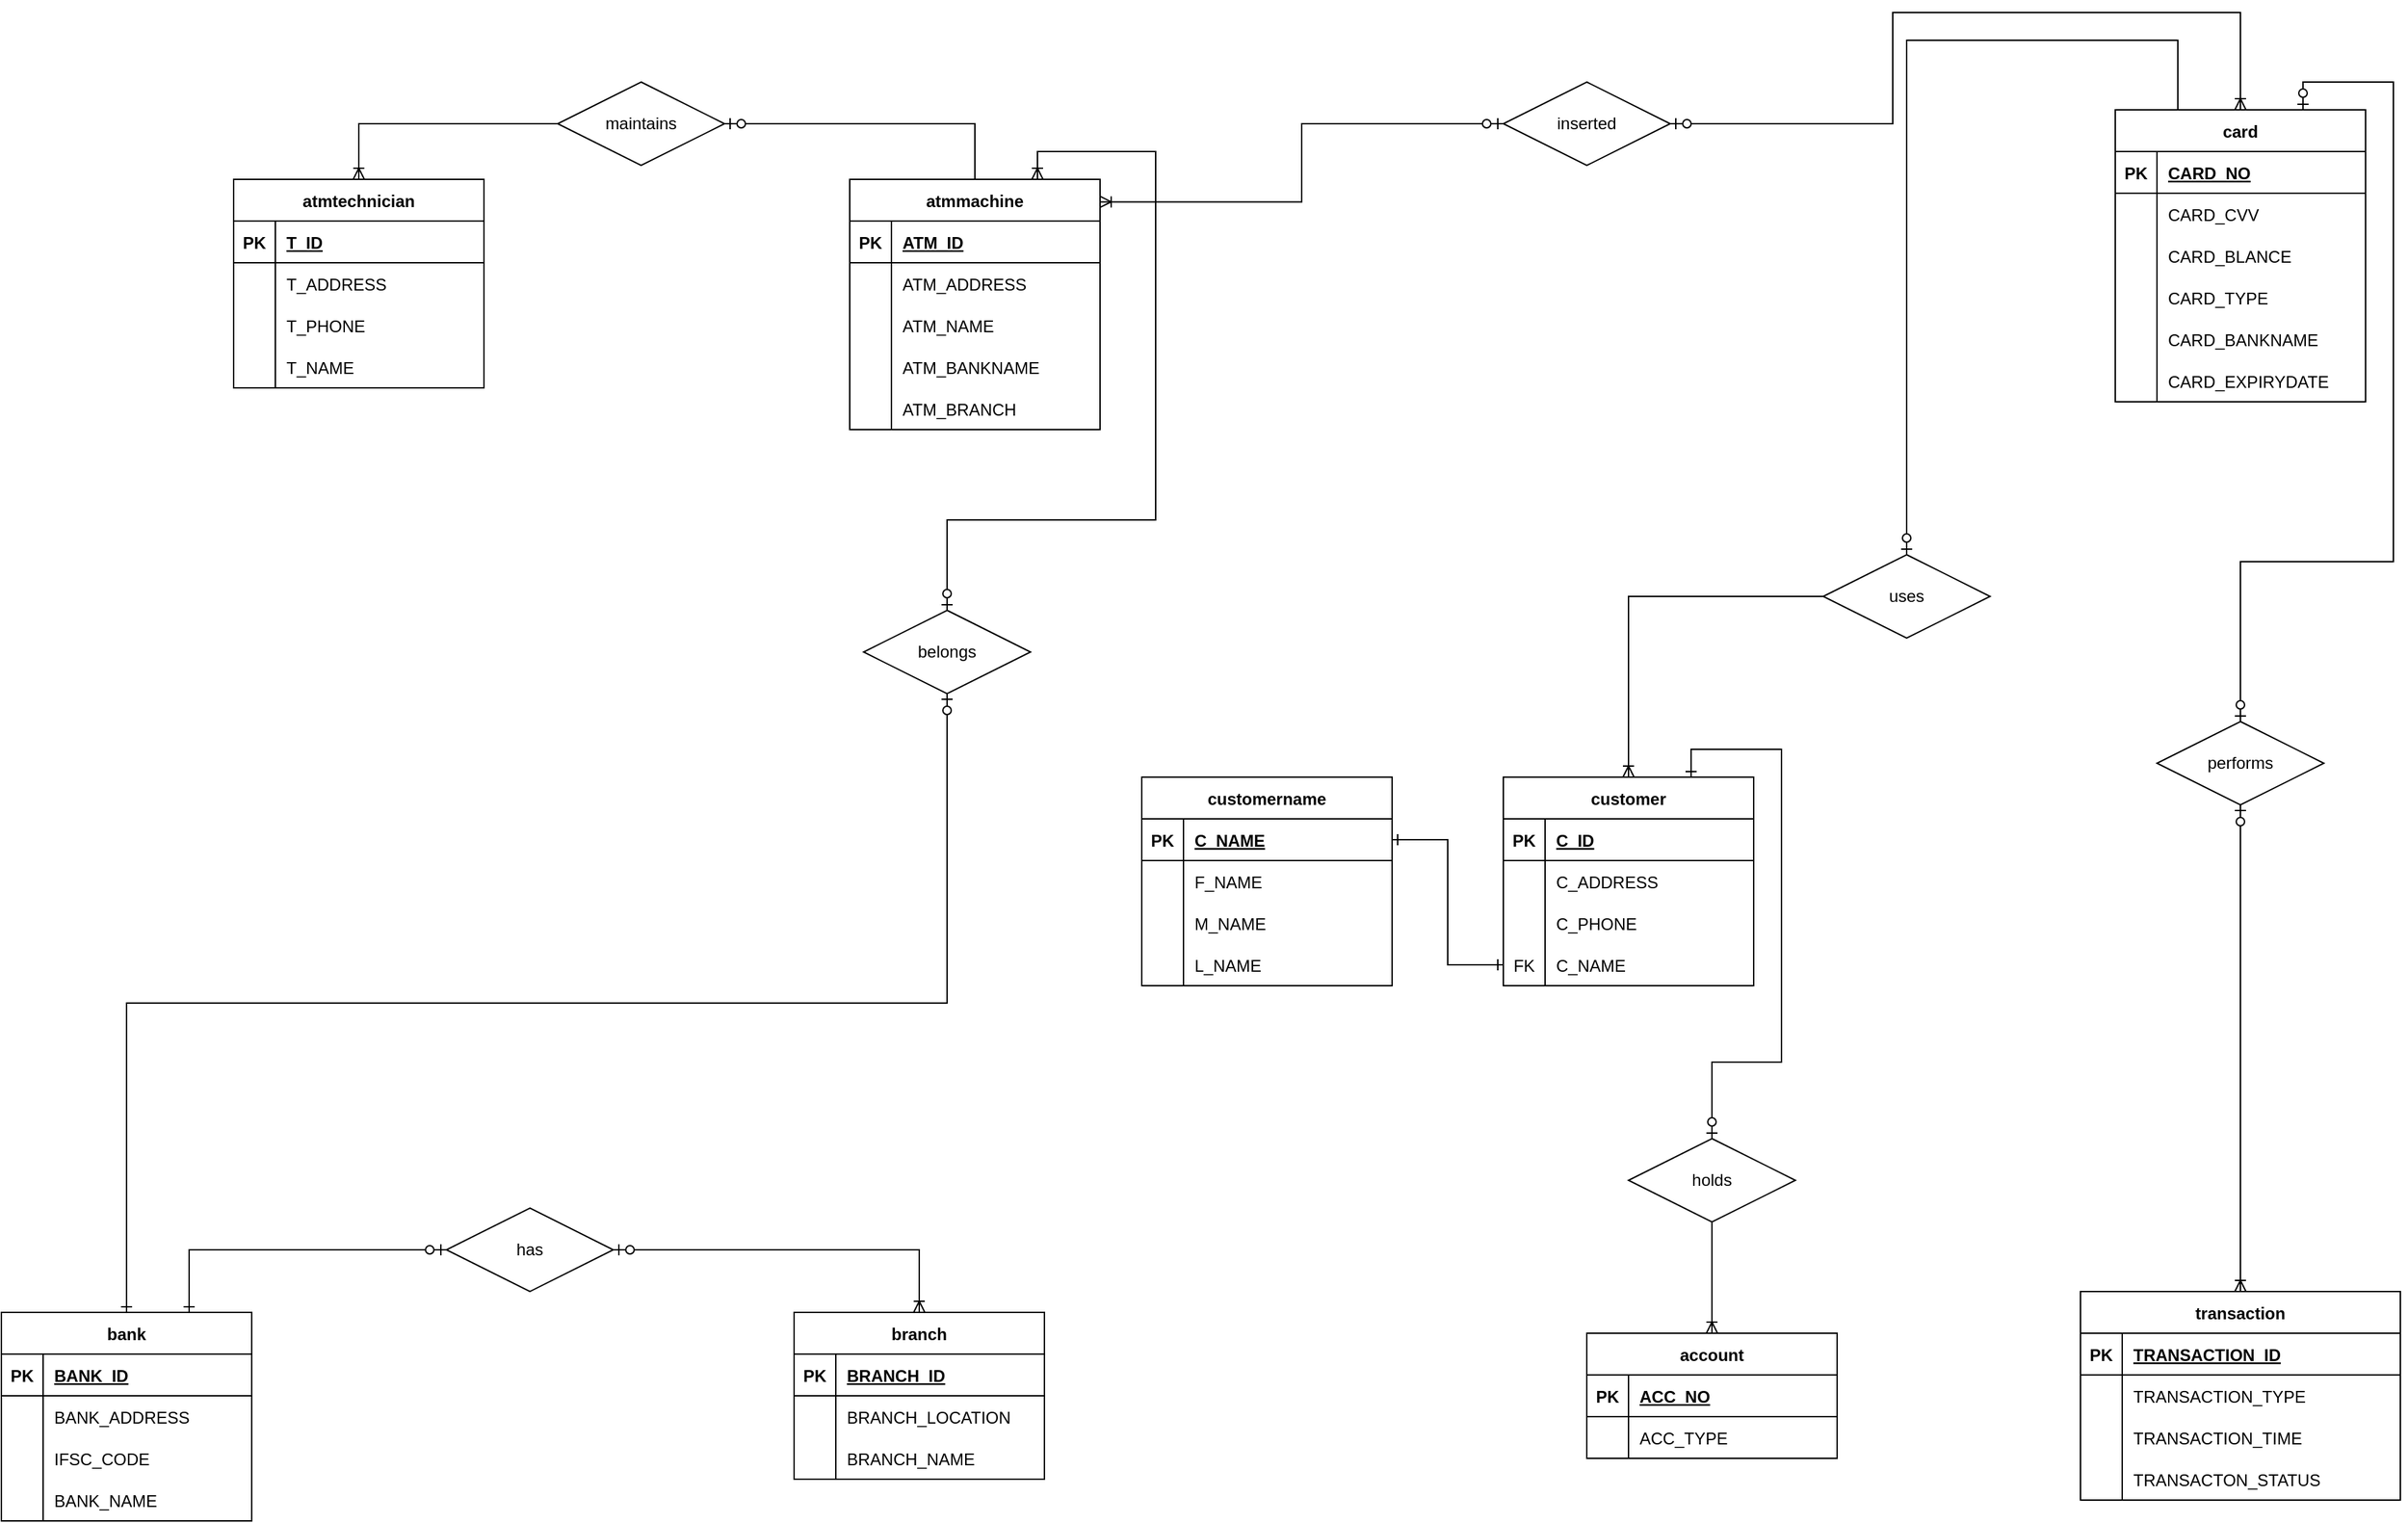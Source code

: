<mxfile version="20.7.4" type="github">
  <diagram id="-3zqTAh-xg7i64ALkLKc" name="Trang-1">
    <mxGraphModel dx="1918" dy="1724" grid="1" gridSize="10" guides="1" tooltips="1" connect="1" arrows="1" fold="1" page="1" pageScale="1" pageWidth="827" pageHeight="1169" math="0" shadow="0">
      <root>
        <mxCell id="0" />
        <mxCell id="1" parent="0" />
        <mxCell id="O5Tuc83xGxFX8-Wz3Tim-196" style="edgeStyle=orthogonalEdgeStyle;rounded=0;orthogonalLoop=1;jettySize=auto;html=1;exitX=0.75;exitY=0;exitDx=0;exitDy=0;startArrow=ERone;startFill=0;endArrow=ERzeroToOne;endFill=0;" edge="1" parent="1" source="O5Tuc83xGxFX8-Wz3Tim-1" target="O5Tuc83xGxFX8-Wz3Tim-195">
          <mxGeometry relative="1" as="geometry" />
        </mxCell>
        <mxCell id="O5Tuc83xGxFX8-Wz3Tim-1" value="customer" style="shape=table;startSize=30;container=1;collapsible=1;childLayout=tableLayout;fixedRows=1;rowLines=0;fontStyle=1;align=center;resizeLast=1;" vertex="1" parent="1">
          <mxGeometry x="320" y="200" width="180" height="150" as="geometry" />
        </mxCell>
        <mxCell id="O5Tuc83xGxFX8-Wz3Tim-2" value="" style="shape=tableRow;horizontal=0;startSize=0;swimlaneHead=0;swimlaneBody=0;fillColor=none;collapsible=0;dropTarget=0;points=[[0,0.5],[1,0.5]];portConstraint=eastwest;top=0;left=0;right=0;bottom=1;" vertex="1" parent="O5Tuc83xGxFX8-Wz3Tim-1">
          <mxGeometry y="30" width="180" height="30" as="geometry" />
        </mxCell>
        <mxCell id="O5Tuc83xGxFX8-Wz3Tim-3" value="PK" style="shape=partialRectangle;connectable=0;fillColor=none;top=0;left=0;bottom=0;right=0;fontStyle=1;overflow=hidden;" vertex="1" parent="O5Tuc83xGxFX8-Wz3Tim-2">
          <mxGeometry width="30" height="30" as="geometry">
            <mxRectangle width="30" height="30" as="alternateBounds" />
          </mxGeometry>
        </mxCell>
        <mxCell id="O5Tuc83xGxFX8-Wz3Tim-4" value="C_ID" style="shape=partialRectangle;connectable=0;fillColor=none;top=0;left=0;bottom=0;right=0;align=left;spacingLeft=6;fontStyle=5;overflow=hidden;" vertex="1" parent="O5Tuc83xGxFX8-Wz3Tim-2">
          <mxGeometry x="30" width="150" height="30" as="geometry">
            <mxRectangle width="150" height="30" as="alternateBounds" />
          </mxGeometry>
        </mxCell>
        <mxCell id="O5Tuc83xGxFX8-Wz3Tim-5" value="" style="shape=tableRow;horizontal=0;startSize=0;swimlaneHead=0;swimlaneBody=0;fillColor=none;collapsible=0;dropTarget=0;points=[[0,0.5],[1,0.5]];portConstraint=eastwest;top=0;left=0;right=0;bottom=0;" vertex="1" parent="O5Tuc83xGxFX8-Wz3Tim-1">
          <mxGeometry y="60" width="180" height="30" as="geometry" />
        </mxCell>
        <mxCell id="O5Tuc83xGxFX8-Wz3Tim-6" value="" style="shape=partialRectangle;connectable=0;fillColor=none;top=0;left=0;bottom=0;right=0;editable=1;overflow=hidden;" vertex="1" parent="O5Tuc83xGxFX8-Wz3Tim-5">
          <mxGeometry width="30" height="30" as="geometry">
            <mxRectangle width="30" height="30" as="alternateBounds" />
          </mxGeometry>
        </mxCell>
        <mxCell id="O5Tuc83xGxFX8-Wz3Tim-7" value="C_ADDRESS" style="shape=partialRectangle;connectable=0;fillColor=none;top=0;left=0;bottom=0;right=0;align=left;spacingLeft=6;overflow=hidden;" vertex="1" parent="O5Tuc83xGxFX8-Wz3Tim-5">
          <mxGeometry x="30" width="150" height="30" as="geometry">
            <mxRectangle width="150" height="30" as="alternateBounds" />
          </mxGeometry>
        </mxCell>
        <mxCell id="O5Tuc83xGxFX8-Wz3Tim-8" value="" style="shape=tableRow;horizontal=0;startSize=0;swimlaneHead=0;swimlaneBody=0;fillColor=none;collapsible=0;dropTarget=0;points=[[0,0.5],[1,0.5]];portConstraint=eastwest;top=0;left=0;right=0;bottom=0;" vertex="1" parent="O5Tuc83xGxFX8-Wz3Tim-1">
          <mxGeometry y="90" width="180" height="30" as="geometry" />
        </mxCell>
        <mxCell id="O5Tuc83xGxFX8-Wz3Tim-9" value="" style="shape=partialRectangle;connectable=0;fillColor=none;top=0;left=0;bottom=0;right=0;editable=1;overflow=hidden;" vertex="1" parent="O5Tuc83xGxFX8-Wz3Tim-8">
          <mxGeometry width="30" height="30" as="geometry">
            <mxRectangle width="30" height="30" as="alternateBounds" />
          </mxGeometry>
        </mxCell>
        <mxCell id="O5Tuc83xGxFX8-Wz3Tim-10" value="C_PHONE" style="shape=partialRectangle;connectable=0;fillColor=none;top=0;left=0;bottom=0;right=0;align=left;spacingLeft=6;overflow=hidden;" vertex="1" parent="O5Tuc83xGxFX8-Wz3Tim-8">
          <mxGeometry x="30" width="150" height="30" as="geometry">
            <mxRectangle width="150" height="30" as="alternateBounds" />
          </mxGeometry>
        </mxCell>
        <mxCell id="O5Tuc83xGxFX8-Wz3Tim-11" value="" style="shape=tableRow;horizontal=0;startSize=0;swimlaneHead=0;swimlaneBody=0;fillColor=none;collapsible=0;dropTarget=0;points=[[0,0.5],[1,0.5]];portConstraint=eastwest;top=0;left=0;right=0;bottom=0;" vertex="1" parent="O5Tuc83xGxFX8-Wz3Tim-1">
          <mxGeometry y="120" width="180" height="30" as="geometry" />
        </mxCell>
        <mxCell id="O5Tuc83xGxFX8-Wz3Tim-12" value="FK" style="shape=partialRectangle;connectable=0;fillColor=none;top=0;left=0;bottom=0;right=0;editable=1;overflow=hidden;" vertex="1" parent="O5Tuc83xGxFX8-Wz3Tim-11">
          <mxGeometry width="30" height="30" as="geometry">
            <mxRectangle width="30" height="30" as="alternateBounds" />
          </mxGeometry>
        </mxCell>
        <mxCell id="O5Tuc83xGxFX8-Wz3Tim-13" value="C_NAME" style="shape=partialRectangle;connectable=0;fillColor=none;top=0;left=0;bottom=0;right=0;align=left;spacingLeft=6;overflow=hidden;" vertex="1" parent="O5Tuc83xGxFX8-Wz3Tim-11">
          <mxGeometry x="30" width="150" height="30" as="geometry">
            <mxRectangle width="150" height="30" as="alternateBounds" />
          </mxGeometry>
        </mxCell>
        <mxCell id="O5Tuc83xGxFX8-Wz3Tim-189" style="edgeStyle=orthogonalEdgeStyle;rounded=0;orthogonalLoop=1;jettySize=auto;html=1;exitX=0.5;exitY=0;exitDx=0;exitDy=0;entryX=0;entryY=0.5;entryDx=0;entryDy=0;startArrow=ERoneToMany;startFill=0;endArrow=none;endFill=0;" edge="1" parent="1" source="O5Tuc83xGxFX8-Wz3Tim-1" target="O5Tuc83xGxFX8-Wz3Tim-185">
          <mxGeometry relative="1" as="geometry" />
        </mxCell>
        <mxCell id="O5Tuc83xGxFX8-Wz3Tim-27" value="customername" style="shape=table;startSize=30;container=1;collapsible=1;childLayout=tableLayout;fixedRows=1;rowLines=0;fontStyle=1;align=center;resizeLast=1;" vertex="1" parent="1">
          <mxGeometry x="60" y="200" width="180" height="150" as="geometry" />
        </mxCell>
        <mxCell id="O5Tuc83xGxFX8-Wz3Tim-28" value="" style="shape=tableRow;horizontal=0;startSize=0;swimlaneHead=0;swimlaneBody=0;fillColor=none;collapsible=0;dropTarget=0;points=[[0,0.5],[1,0.5]];portConstraint=eastwest;top=0;left=0;right=0;bottom=1;" vertex="1" parent="O5Tuc83xGxFX8-Wz3Tim-27">
          <mxGeometry y="30" width="180" height="30" as="geometry" />
        </mxCell>
        <mxCell id="O5Tuc83xGxFX8-Wz3Tim-29" value="PK" style="shape=partialRectangle;connectable=0;fillColor=none;top=0;left=0;bottom=0;right=0;fontStyle=1;overflow=hidden;" vertex="1" parent="O5Tuc83xGxFX8-Wz3Tim-28">
          <mxGeometry width="30" height="30" as="geometry">
            <mxRectangle width="30" height="30" as="alternateBounds" />
          </mxGeometry>
        </mxCell>
        <mxCell id="O5Tuc83xGxFX8-Wz3Tim-30" value="C_NAME" style="shape=partialRectangle;connectable=0;fillColor=none;top=0;left=0;bottom=0;right=0;align=left;spacingLeft=6;fontStyle=5;overflow=hidden;" vertex="1" parent="O5Tuc83xGxFX8-Wz3Tim-28">
          <mxGeometry x="30" width="150" height="30" as="geometry">
            <mxRectangle width="150" height="30" as="alternateBounds" />
          </mxGeometry>
        </mxCell>
        <mxCell id="O5Tuc83xGxFX8-Wz3Tim-31" value="" style="shape=tableRow;horizontal=0;startSize=0;swimlaneHead=0;swimlaneBody=0;fillColor=none;collapsible=0;dropTarget=0;points=[[0,0.5],[1,0.5]];portConstraint=eastwest;top=0;left=0;right=0;bottom=0;" vertex="1" parent="O5Tuc83xGxFX8-Wz3Tim-27">
          <mxGeometry y="60" width="180" height="30" as="geometry" />
        </mxCell>
        <mxCell id="O5Tuc83xGxFX8-Wz3Tim-32" value="" style="shape=partialRectangle;connectable=0;fillColor=none;top=0;left=0;bottom=0;right=0;editable=1;overflow=hidden;" vertex="1" parent="O5Tuc83xGxFX8-Wz3Tim-31">
          <mxGeometry width="30" height="30" as="geometry">
            <mxRectangle width="30" height="30" as="alternateBounds" />
          </mxGeometry>
        </mxCell>
        <mxCell id="O5Tuc83xGxFX8-Wz3Tim-33" value="F_NAME" style="shape=partialRectangle;connectable=0;fillColor=none;top=0;left=0;bottom=0;right=0;align=left;spacingLeft=6;overflow=hidden;" vertex="1" parent="O5Tuc83xGxFX8-Wz3Tim-31">
          <mxGeometry x="30" width="150" height="30" as="geometry">
            <mxRectangle width="150" height="30" as="alternateBounds" />
          </mxGeometry>
        </mxCell>
        <mxCell id="O5Tuc83xGxFX8-Wz3Tim-34" value="" style="shape=tableRow;horizontal=0;startSize=0;swimlaneHead=0;swimlaneBody=0;fillColor=none;collapsible=0;dropTarget=0;points=[[0,0.5],[1,0.5]];portConstraint=eastwest;top=0;left=0;right=0;bottom=0;" vertex="1" parent="O5Tuc83xGxFX8-Wz3Tim-27">
          <mxGeometry y="90" width="180" height="30" as="geometry" />
        </mxCell>
        <mxCell id="O5Tuc83xGxFX8-Wz3Tim-35" value="" style="shape=partialRectangle;connectable=0;fillColor=none;top=0;left=0;bottom=0;right=0;editable=1;overflow=hidden;" vertex="1" parent="O5Tuc83xGxFX8-Wz3Tim-34">
          <mxGeometry width="30" height="30" as="geometry">
            <mxRectangle width="30" height="30" as="alternateBounds" />
          </mxGeometry>
        </mxCell>
        <mxCell id="O5Tuc83xGxFX8-Wz3Tim-36" value="M_NAME" style="shape=partialRectangle;connectable=0;fillColor=none;top=0;left=0;bottom=0;right=0;align=left;spacingLeft=6;overflow=hidden;" vertex="1" parent="O5Tuc83xGxFX8-Wz3Tim-34">
          <mxGeometry x="30" width="150" height="30" as="geometry">
            <mxRectangle width="150" height="30" as="alternateBounds" />
          </mxGeometry>
        </mxCell>
        <mxCell id="O5Tuc83xGxFX8-Wz3Tim-37" value="" style="shape=tableRow;horizontal=0;startSize=0;swimlaneHead=0;swimlaneBody=0;fillColor=none;collapsible=0;dropTarget=0;points=[[0,0.5],[1,0.5]];portConstraint=eastwest;top=0;left=0;right=0;bottom=0;" vertex="1" parent="O5Tuc83xGxFX8-Wz3Tim-27">
          <mxGeometry y="120" width="180" height="30" as="geometry" />
        </mxCell>
        <mxCell id="O5Tuc83xGxFX8-Wz3Tim-38" value="" style="shape=partialRectangle;connectable=0;fillColor=none;top=0;left=0;bottom=0;right=0;editable=1;overflow=hidden;" vertex="1" parent="O5Tuc83xGxFX8-Wz3Tim-37">
          <mxGeometry width="30" height="30" as="geometry">
            <mxRectangle width="30" height="30" as="alternateBounds" />
          </mxGeometry>
        </mxCell>
        <mxCell id="O5Tuc83xGxFX8-Wz3Tim-39" value="L_NAME" style="shape=partialRectangle;connectable=0;fillColor=none;top=0;left=0;bottom=0;right=0;align=left;spacingLeft=6;overflow=hidden;" vertex="1" parent="O5Tuc83xGxFX8-Wz3Tim-37">
          <mxGeometry x="30" width="150" height="30" as="geometry">
            <mxRectangle width="150" height="30" as="alternateBounds" />
          </mxGeometry>
        </mxCell>
        <mxCell id="O5Tuc83xGxFX8-Wz3Tim-190" style="edgeStyle=orthogonalEdgeStyle;rounded=0;orthogonalLoop=1;jettySize=auto;html=1;exitX=0.25;exitY=0;exitDx=0;exitDy=0;entryX=0.5;entryY=0;entryDx=0;entryDy=0;startArrow=none;startFill=0;endArrow=ERzeroToOne;endFill=0;" edge="1" parent="1" source="O5Tuc83xGxFX8-Wz3Tim-40" target="O5Tuc83xGxFX8-Wz3Tim-185">
          <mxGeometry relative="1" as="geometry">
            <Array as="points">
              <mxPoint x="805" y="-330" />
              <mxPoint x="610" y="-330" />
            </Array>
          </mxGeometry>
        </mxCell>
        <mxCell id="O5Tuc83xGxFX8-Wz3Tim-40" value="card" style="shape=table;startSize=30;container=1;collapsible=1;childLayout=tableLayout;fixedRows=1;rowLines=0;fontStyle=1;align=center;resizeLast=1;" vertex="1" parent="1">
          <mxGeometry x="760" y="-280" width="180" height="210" as="geometry" />
        </mxCell>
        <mxCell id="O5Tuc83xGxFX8-Wz3Tim-41" value="" style="shape=tableRow;horizontal=0;startSize=0;swimlaneHead=0;swimlaneBody=0;fillColor=none;collapsible=0;dropTarget=0;points=[[0,0.5],[1,0.5]];portConstraint=eastwest;top=0;left=0;right=0;bottom=1;" vertex="1" parent="O5Tuc83xGxFX8-Wz3Tim-40">
          <mxGeometry y="30" width="180" height="30" as="geometry" />
        </mxCell>
        <mxCell id="O5Tuc83xGxFX8-Wz3Tim-42" value="PK" style="shape=partialRectangle;connectable=0;fillColor=none;top=0;left=0;bottom=0;right=0;fontStyle=1;overflow=hidden;" vertex="1" parent="O5Tuc83xGxFX8-Wz3Tim-41">
          <mxGeometry width="30" height="30" as="geometry">
            <mxRectangle width="30" height="30" as="alternateBounds" />
          </mxGeometry>
        </mxCell>
        <mxCell id="O5Tuc83xGxFX8-Wz3Tim-43" value="CARD_NO" style="shape=partialRectangle;connectable=0;fillColor=none;top=0;left=0;bottom=0;right=0;align=left;spacingLeft=6;fontStyle=5;overflow=hidden;" vertex="1" parent="O5Tuc83xGxFX8-Wz3Tim-41">
          <mxGeometry x="30" width="150" height="30" as="geometry">
            <mxRectangle width="150" height="30" as="alternateBounds" />
          </mxGeometry>
        </mxCell>
        <mxCell id="O5Tuc83xGxFX8-Wz3Tim-44" value="" style="shape=tableRow;horizontal=0;startSize=0;swimlaneHead=0;swimlaneBody=0;fillColor=none;collapsible=0;dropTarget=0;points=[[0,0.5],[1,0.5]];portConstraint=eastwest;top=0;left=0;right=0;bottom=0;" vertex="1" parent="O5Tuc83xGxFX8-Wz3Tim-40">
          <mxGeometry y="60" width="180" height="30" as="geometry" />
        </mxCell>
        <mxCell id="O5Tuc83xGxFX8-Wz3Tim-45" value="" style="shape=partialRectangle;connectable=0;fillColor=none;top=0;left=0;bottom=0;right=0;editable=1;overflow=hidden;" vertex="1" parent="O5Tuc83xGxFX8-Wz3Tim-44">
          <mxGeometry width="30" height="30" as="geometry">
            <mxRectangle width="30" height="30" as="alternateBounds" />
          </mxGeometry>
        </mxCell>
        <mxCell id="O5Tuc83xGxFX8-Wz3Tim-46" value="CARD_CVV" style="shape=partialRectangle;connectable=0;fillColor=none;top=0;left=0;bottom=0;right=0;align=left;spacingLeft=6;overflow=hidden;" vertex="1" parent="O5Tuc83xGxFX8-Wz3Tim-44">
          <mxGeometry x="30" width="150" height="30" as="geometry">
            <mxRectangle width="150" height="30" as="alternateBounds" />
          </mxGeometry>
        </mxCell>
        <mxCell id="O5Tuc83xGxFX8-Wz3Tim-50" value="" style="shape=tableRow;horizontal=0;startSize=0;swimlaneHead=0;swimlaneBody=0;fillColor=none;collapsible=0;dropTarget=0;points=[[0,0.5],[1,0.5]];portConstraint=eastwest;top=0;left=0;right=0;bottom=0;" vertex="1" parent="O5Tuc83xGxFX8-Wz3Tim-40">
          <mxGeometry y="90" width="180" height="30" as="geometry" />
        </mxCell>
        <mxCell id="O5Tuc83xGxFX8-Wz3Tim-51" value="" style="shape=partialRectangle;connectable=0;fillColor=none;top=0;left=0;bottom=0;right=0;editable=1;overflow=hidden;" vertex="1" parent="O5Tuc83xGxFX8-Wz3Tim-50">
          <mxGeometry width="30" height="30" as="geometry">
            <mxRectangle width="30" height="30" as="alternateBounds" />
          </mxGeometry>
        </mxCell>
        <mxCell id="O5Tuc83xGxFX8-Wz3Tim-52" value="CARD_BLANCE" style="shape=partialRectangle;connectable=0;fillColor=none;top=0;left=0;bottom=0;right=0;align=left;spacingLeft=6;overflow=hidden;" vertex="1" parent="O5Tuc83xGxFX8-Wz3Tim-50">
          <mxGeometry x="30" width="150" height="30" as="geometry">
            <mxRectangle width="150" height="30" as="alternateBounds" />
          </mxGeometry>
        </mxCell>
        <mxCell id="O5Tuc83xGxFX8-Wz3Tim-53" value="" style="shape=tableRow;horizontal=0;startSize=0;swimlaneHead=0;swimlaneBody=0;fillColor=none;collapsible=0;dropTarget=0;points=[[0,0.5],[1,0.5]];portConstraint=eastwest;top=0;left=0;right=0;bottom=0;" vertex="1" parent="O5Tuc83xGxFX8-Wz3Tim-40">
          <mxGeometry y="120" width="180" height="30" as="geometry" />
        </mxCell>
        <mxCell id="O5Tuc83xGxFX8-Wz3Tim-54" value="" style="shape=partialRectangle;connectable=0;fillColor=none;top=0;left=0;bottom=0;right=0;editable=1;overflow=hidden;" vertex="1" parent="O5Tuc83xGxFX8-Wz3Tim-53">
          <mxGeometry width="30" height="30" as="geometry">
            <mxRectangle width="30" height="30" as="alternateBounds" />
          </mxGeometry>
        </mxCell>
        <mxCell id="O5Tuc83xGxFX8-Wz3Tim-55" value="CARD_TYPE" style="shape=partialRectangle;connectable=0;fillColor=none;top=0;left=0;bottom=0;right=0;align=left;spacingLeft=6;overflow=hidden;" vertex="1" parent="O5Tuc83xGxFX8-Wz3Tim-53">
          <mxGeometry x="30" width="150" height="30" as="geometry">
            <mxRectangle width="150" height="30" as="alternateBounds" />
          </mxGeometry>
        </mxCell>
        <mxCell id="O5Tuc83xGxFX8-Wz3Tim-56" value="" style="shape=tableRow;horizontal=0;startSize=0;swimlaneHead=0;swimlaneBody=0;fillColor=none;collapsible=0;dropTarget=0;points=[[0,0.5],[1,0.5]];portConstraint=eastwest;top=0;left=0;right=0;bottom=0;" vertex="1" parent="O5Tuc83xGxFX8-Wz3Tim-40">
          <mxGeometry y="150" width="180" height="30" as="geometry" />
        </mxCell>
        <mxCell id="O5Tuc83xGxFX8-Wz3Tim-57" value="" style="shape=partialRectangle;connectable=0;fillColor=none;top=0;left=0;bottom=0;right=0;editable=1;overflow=hidden;" vertex="1" parent="O5Tuc83xGxFX8-Wz3Tim-56">
          <mxGeometry width="30" height="30" as="geometry">
            <mxRectangle width="30" height="30" as="alternateBounds" />
          </mxGeometry>
        </mxCell>
        <mxCell id="O5Tuc83xGxFX8-Wz3Tim-58" value="CARD_BANKNAME" style="shape=partialRectangle;connectable=0;fillColor=none;top=0;left=0;bottom=0;right=0;align=left;spacingLeft=6;overflow=hidden;" vertex="1" parent="O5Tuc83xGxFX8-Wz3Tim-56">
          <mxGeometry x="30" width="150" height="30" as="geometry">
            <mxRectangle width="150" height="30" as="alternateBounds" />
          </mxGeometry>
        </mxCell>
        <mxCell id="O5Tuc83xGxFX8-Wz3Tim-59" value="" style="shape=tableRow;horizontal=0;startSize=0;swimlaneHead=0;swimlaneBody=0;fillColor=none;collapsible=0;dropTarget=0;points=[[0,0.5],[1,0.5]];portConstraint=eastwest;top=0;left=0;right=0;bottom=0;" vertex="1" parent="O5Tuc83xGxFX8-Wz3Tim-40">
          <mxGeometry y="180" width="180" height="30" as="geometry" />
        </mxCell>
        <mxCell id="O5Tuc83xGxFX8-Wz3Tim-60" value="" style="shape=partialRectangle;connectable=0;fillColor=none;top=0;left=0;bottom=0;right=0;editable=1;overflow=hidden;" vertex="1" parent="O5Tuc83xGxFX8-Wz3Tim-59">
          <mxGeometry width="30" height="30" as="geometry">
            <mxRectangle width="30" height="30" as="alternateBounds" />
          </mxGeometry>
        </mxCell>
        <mxCell id="O5Tuc83xGxFX8-Wz3Tim-61" value="CARD_EXPIRYDATE" style="shape=partialRectangle;connectable=0;fillColor=none;top=0;left=0;bottom=0;right=0;align=left;spacingLeft=6;overflow=hidden;" vertex="1" parent="O5Tuc83xGxFX8-Wz3Tim-59">
          <mxGeometry x="30" width="150" height="30" as="geometry">
            <mxRectangle width="150" height="30" as="alternateBounds" />
          </mxGeometry>
        </mxCell>
        <mxCell id="O5Tuc83xGxFX8-Wz3Tim-62" value="transaction" style="shape=table;startSize=30;container=1;collapsible=1;childLayout=tableLayout;fixedRows=1;rowLines=0;fontStyle=1;align=center;resizeLast=1;" vertex="1" parent="1">
          <mxGeometry x="735" y="570" width="230" height="150" as="geometry" />
        </mxCell>
        <mxCell id="O5Tuc83xGxFX8-Wz3Tim-63" value="" style="shape=tableRow;horizontal=0;startSize=0;swimlaneHead=0;swimlaneBody=0;fillColor=none;collapsible=0;dropTarget=0;points=[[0,0.5],[1,0.5]];portConstraint=eastwest;top=0;left=0;right=0;bottom=1;" vertex="1" parent="O5Tuc83xGxFX8-Wz3Tim-62">
          <mxGeometry y="30" width="230" height="30" as="geometry" />
        </mxCell>
        <mxCell id="O5Tuc83xGxFX8-Wz3Tim-64" value="PK" style="shape=partialRectangle;connectable=0;fillColor=none;top=0;left=0;bottom=0;right=0;fontStyle=1;overflow=hidden;" vertex="1" parent="O5Tuc83xGxFX8-Wz3Tim-63">
          <mxGeometry width="30" height="30" as="geometry">
            <mxRectangle width="30" height="30" as="alternateBounds" />
          </mxGeometry>
        </mxCell>
        <mxCell id="O5Tuc83xGxFX8-Wz3Tim-65" value="TRANSACTION_ID" style="shape=partialRectangle;connectable=0;fillColor=none;top=0;left=0;bottom=0;right=0;align=left;spacingLeft=6;fontStyle=5;overflow=hidden;" vertex="1" parent="O5Tuc83xGxFX8-Wz3Tim-63">
          <mxGeometry x="30" width="200" height="30" as="geometry">
            <mxRectangle width="200" height="30" as="alternateBounds" />
          </mxGeometry>
        </mxCell>
        <mxCell id="O5Tuc83xGxFX8-Wz3Tim-66" value="" style="shape=tableRow;horizontal=0;startSize=0;swimlaneHead=0;swimlaneBody=0;fillColor=none;collapsible=0;dropTarget=0;points=[[0,0.5],[1,0.5]];portConstraint=eastwest;top=0;left=0;right=0;bottom=0;" vertex="1" parent="O5Tuc83xGxFX8-Wz3Tim-62">
          <mxGeometry y="60" width="230" height="30" as="geometry" />
        </mxCell>
        <mxCell id="O5Tuc83xGxFX8-Wz3Tim-67" value="" style="shape=partialRectangle;connectable=0;fillColor=none;top=0;left=0;bottom=0;right=0;editable=1;overflow=hidden;" vertex="1" parent="O5Tuc83xGxFX8-Wz3Tim-66">
          <mxGeometry width="30" height="30" as="geometry">
            <mxRectangle width="30" height="30" as="alternateBounds" />
          </mxGeometry>
        </mxCell>
        <mxCell id="O5Tuc83xGxFX8-Wz3Tim-68" value="TRANSACTION_TYPE" style="shape=partialRectangle;connectable=0;fillColor=none;top=0;left=0;bottom=0;right=0;align=left;spacingLeft=6;overflow=hidden;" vertex="1" parent="O5Tuc83xGxFX8-Wz3Tim-66">
          <mxGeometry x="30" width="200" height="30" as="geometry">
            <mxRectangle width="200" height="30" as="alternateBounds" />
          </mxGeometry>
        </mxCell>
        <mxCell id="O5Tuc83xGxFX8-Wz3Tim-69" value="" style="shape=tableRow;horizontal=0;startSize=0;swimlaneHead=0;swimlaneBody=0;fillColor=none;collapsible=0;dropTarget=0;points=[[0,0.5],[1,0.5]];portConstraint=eastwest;top=0;left=0;right=0;bottom=0;" vertex="1" parent="O5Tuc83xGxFX8-Wz3Tim-62">
          <mxGeometry y="90" width="230" height="30" as="geometry" />
        </mxCell>
        <mxCell id="O5Tuc83xGxFX8-Wz3Tim-70" value="" style="shape=partialRectangle;connectable=0;fillColor=none;top=0;left=0;bottom=0;right=0;editable=1;overflow=hidden;" vertex="1" parent="O5Tuc83xGxFX8-Wz3Tim-69">
          <mxGeometry width="30" height="30" as="geometry">
            <mxRectangle width="30" height="30" as="alternateBounds" />
          </mxGeometry>
        </mxCell>
        <mxCell id="O5Tuc83xGxFX8-Wz3Tim-71" value="TRANSACTION_TIME" style="shape=partialRectangle;connectable=0;fillColor=none;top=0;left=0;bottom=0;right=0;align=left;spacingLeft=6;overflow=hidden;" vertex="1" parent="O5Tuc83xGxFX8-Wz3Tim-69">
          <mxGeometry x="30" width="200" height="30" as="geometry">
            <mxRectangle width="200" height="30" as="alternateBounds" />
          </mxGeometry>
        </mxCell>
        <mxCell id="O5Tuc83xGxFX8-Wz3Tim-72" value="" style="shape=tableRow;horizontal=0;startSize=0;swimlaneHead=0;swimlaneBody=0;fillColor=none;collapsible=0;dropTarget=0;points=[[0,0.5],[1,0.5]];portConstraint=eastwest;top=0;left=0;right=0;bottom=0;" vertex="1" parent="O5Tuc83xGxFX8-Wz3Tim-62">
          <mxGeometry y="120" width="230" height="30" as="geometry" />
        </mxCell>
        <mxCell id="O5Tuc83xGxFX8-Wz3Tim-73" value="" style="shape=partialRectangle;connectable=0;fillColor=none;top=0;left=0;bottom=0;right=0;editable=1;overflow=hidden;" vertex="1" parent="O5Tuc83xGxFX8-Wz3Tim-72">
          <mxGeometry width="30" height="30" as="geometry">
            <mxRectangle width="30" height="30" as="alternateBounds" />
          </mxGeometry>
        </mxCell>
        <mxCell id="O5Tuc83xGxFX8-Wz3Tim-74" value="TRANSACTON_STATUS" style="shape=partialRectangle;connectable=0;fillColor=none;top=0;left=0;bottom=0;right=0;align=left;spacingLeft=6;overflow=hidden;" vertex="1" parent="O5Tuc83xGxFX8-Wz3Tim-72">
          <mxGeometry x="30" width="200" height="30" as="geometry">
            <mxRectangle width="200" height="30" as="alternateBounds" />
          </mxGeometry>
        </mxCell>
        <mxCell id="O5Tuc83xGxFX8-Wz3Tim-75" value="account" style="shape=table;startSize=30;container=1;collapsible=1;childLayout=tableLayout;fixedRows=1;rowLines=0;fontStyle=1;align=center;resizeLast=1;" vertex="1" parent="1">
          <mxGeometry x="380" y="600" width="180" height="90" as="geometry" />
        </mxCell>
        <mxCell id="O5Tuc83xGxFX8-Wz3Tim-76" value="" style="shape=tableRow;horizontal=0;startSize=0;swimlaneHead=0;swimlaneBody=0;fillColor=none;collapsible=0;dropTarget=0;points=[[0,0.5],[1,0.5]];portConstraint=eastwest;top=0;left=0;right=0;bottom=1;" vertex="1" parent="O5Tuc83xGxFX8-Wz3Tim-75">
          <mxGeometry y="30" width="180" height="30" as="geometry" />
        </mxCell>
        <mxCell id="O5Tuc83xGxFX8-Wz3Tim-77" value="PK" style="shape=partialRectangle;connectable=0;fillColor=none;top=0;left=0;bottom=0;right=0;fontStyle=1;overflow=hidden;" vertex="1" parent="O5Tuc83xGxFX8-Wz3Tim-76">
          <mxGeometry width="30" height="30" as="geometry">
            <mxRectangle width="30" height="30" as="alternateBounds" />
          </mxGeometry>
        </mxCell>
        <mxCell id="O5Tuc83xGxFX8-Wz3Tim-78" value="ACC_NO" style="shape=partialRectangle;connectable=0;fillColor=none;top=0;left=0;bottom=0;right=0;align=left;spacingLeft=6;fontStyle=5;overflow=hidden;" vertex="1" parent="O5Tuc83xGxFX8-Wz3Tim-76">
          <mxGeometry x="30" width="150" height="30" as="geometry">
            <mxRectangle width="150" height="30" as="alternateBounds" />
          </mxGeometry>
        </mxCell>
        <mxCell id="O5Tuc83xGxFX8-Wz3Tim-79" value="" style="shape=tableRow;horizontal=0;startSize=0;swimlaneHead=0;swimlaneBody=0;fillColor=none;collapsible=0;dropTarget=0;points=[[0,0.5],[1,0.5]];portConstraint=eastwest;top=0;left=0;right=0;bottom=0;" vertex="1" parent="O5Tuc83xGxFX8-Wz3Tim-75">
          <mxGeometry y="60" width="180" height="30" as="geometry" />
        </mxCell>
        <mxCell id="O5Tuc83xGxFX8-Wz3Tim-80" value="" style="shape=partialRectangle;connectable=0;fillColor=none;top=0;left=0;bottom=0;right=0;editable=1;overflow=hidden;" vertex="1" parent="O5Tuc83xGxFX8-Wz3Tim-79">
          <mxGeometry width="30" height="30" as="geometry">
            <mxRectangle width="30" height="30" as="alternateBounds" />
          </mxGeometry>
        </mxCell>
        <mxCell id="O5Tuc83xGxFX8-Wz3Tim-81" value="ACC_TYPE" style="shape=partialRectangle;connectable=0;fillColor=none;top=0;left=0;bottom=0;right=0;align=left;spacingLeft=6;overflow=hidden;" vertex="1" parent="O5Tuc83xGxFX8-Wz3Tim-79">
          <mxGeometry x="30" width="150" height="30" as="geometry">
            <mxRectangle width="150" height="30" as="alternateBounds" />
          </mxGeometry>
        </mxCell>
        <mxCell id="O5Tuc83xGxFX8-Wz3Tim-88" value="branch" style="shape=table;startSize=30;container=1;collapsible=1;childLayout=tableLayout;fixedRows=1;rowLines=0;fontStyle=1;align=center;resizeLast=1;" vertex="1" parent="1">
          <mxGeometry x="-190" y="585" width="180" height="120" as="geometry" />
        </mxCell>
        <mxCell id="O5Tuc83xGxFX8-Wz3Tim-89" value="" style="shape=tableRow;horizontal=0;startSize=0;swimlaneHead=0;swimlaneBody=0;fillColor=none;collapsible=0;dropTarget=0;points=[[0,0.5],[1,0.5]];portConstraint=eastwest;top=0;left=0;right=0;bottom=1;" vertex="1" parent="O5Tuc83xGxFX8-Wz3Tim-88">
          <mxGeometry y="30" width="180" height="30" as="geometry" />
        </mxCell>
        <mxCell id="O5Tuc83xGxFX8-Wz3Tim-90" value="PK" style="shape=partialRectangle;connectable=0;fillColor=none;top=0;left=0;bottom=0;right=0;fontStyle=1;overflow=hidden;" vertex="1" parent="O5Tuc83xGxFX8-Wz3Tim-89">
          <mxGeometry width="30" height="30" as="geometry">
            <mxRectangle width="30" height="30" as="alternateBounds" />
          </mxGeometry>
        </mxCell>
        <mxCell id="O5Tuc83xGxFX8-Wz3Tim-91" value="BRANCH_ID" style="shape=partialRectangle;connectable=0;fillColor=none;top=0;left=0;bottom=0;right=0;align=left;spacingLeft=6;fontStyle=5;overflow=hidden;" vertex="1" parent="O5Tuc83xGxFX8-Wz3Tim-89">
          <mxGeometry x="30" width="150" height="30" as="geometry">
            <mxRectangle width="150" height="30" as="alternateBounds" />
          </mxGeometry>
        </mxCell>
        <mxCell id="O5Tuc83xGxFX8-Wz3Tim-92" value="" style="shape=tableRow;horizontal=0;startSize=0;swimlaneHead=0;swimlaneBody=0;fillColor=none;collapsible=0;dropTarget=0;points=[[0,0.5],[1,0.5]];portConstraint=eastwest;top=0;left=0;right=0;bottom=0;" vertex="1" parent="O5Tuc83xGxFX8-Wz3Tim-88">
          <mxGeometry y="60" width="180" height="30" as="geometry" />
        </mxCell>
        <mxCell id="O5Tuc83xGxFX8-Wz3Tim-93" value="" style="shape=partialRectangle;connectable=0;fillColor=none;top=0;left=0;bottom=0;right=0;editable=1;overflow=hidden;" vertex="1" parent="O5Tuc83xGxFX8-Wz3Tim-92">
          <mxGeometry width="30" height="30" as="geometry">
            <mxRectangle width="30" height="30" as="alternateBounds" />
          </mxGeometry>
        </mxCell>
        <mxCell id="O5Tuc83xGxFX8-Wz3Tim-94" value="BRANCH_LOCATION" style="shape=partialRectangle;connectable=0;fillColor=none;top=0;left=0;bottom=0;right=0;align=left;spacingLeft=6;overflow=hidden;" vertex="1" parent="O5Tuc83xGxFX8-Wz3Tim-92">
          <mxGeometry x="30" width="150" height="30" as="geometry">
            <mxRectangle width="150" height="30" as="alternateBounds" />
          </mxGeometry>
        </mxCell>
        <mxCell id="O5Tuc83xGxFX8-Wz3Tim-95" value="" style="shape=tableRow;horizontal=0;startSize=0;swimlaneHead=0;swimlaneBody=0;fillColor=none;collapsible=0;dropTarget=0;points=[[0,0.5],[1,0.5]];portConstraint=eastwest;top=0;left=0;right=0;bottom=0;" vertex="1" parent="O5Tuc83xGxFX8-Wz3Tim-88">
          <mxGeometry y="90" width="180" height="30" as="geometry" />
        </mxCell>
        <mxCell id="O5Tuc83xGxFX8-Wz3Tim-96" value="" style="shape=partialRectangle;connectable=0;fillColor=none;top=0;left=0;bottom=0;right=0;editable=1;overflow=hidden;" vertex="1" parent="O5Tuc83xGxFX8-Wz3Tim-95">
          <mxGeometry width="30" height="30" as="geometry">
            <mxRectangle width="30" height="30" as="alternateBounds" />
          </mxGeometry>
        </mxCell>
        <mxCell id="O5Tuc83xGxFX8-Wz3Tim-97" value="BRANCH_NAME" style="shape=partialRectangle;connectable=0;fillColor=none;top=0;left=0;bottom=0;right=0;align=left;spacingLeft=6;overflow=hidden;" vertex="1" parent="O5Tuc83xGxFX8-Wz3Tim-95">
          <mxGeometry x="30" width="150" height="30" as="geometry">
            <mxRectangle width="150" height="30" as="alternateBounds" />
          </mxGeometry>
        </mxCell>
        <mxCell id="O5Tuc83xGxFX8-Wz3Tim-101" value="bank" style="shape=table;startSize=30;container=1;collapsible=1;childLayout=tableLayout;fixedRows=1;rowLines=0;fontStyle=1;align=center;resizeLast=1;" vertex="1" parent="1">
          <mxGeometry x="-760" y="585" width="180" height="150" as="geometry" />
        </mxCell>
        <mxCell id="O5Tuc83xGxFX8-Wz3Tim-102" value="" style="shape=tableRow;horizontal=0;startSize=0;swimlaneHead=0;swimlaneBody=0;fillColor=none;collapsible=0;dropTarget=0;points=[[0,0.5],[1,0.5]];portConstraint=eastwest;top=0;left=0;right=0;bottom=1;" vertex="1" parent="O5Tuc83xGxFX8-Wz3Tim-101">
          <mxGeometry y="30" width="180" height="30" as="geometry" />
        </mxCell>
        <mxCell id="O5Tuc83xGxFX8-Wz3Tim-103" value="PK" style="shape=partialRectangle;connectable=0;fillColor=none;top=0;left=0;bottom=0;right=0;fontStyle=1;overflow=hidden;" vertex="1" parent="O5Tuc83xGxFX8-Wz3Tim-102">
          <mxGeometry width="30" height="30" as="geometry">
            <mxRectangle width="30" height="30" as="alternateBounds" />
          </mxGeometry>
        </mxCell>
        <mxCell id="O5Tuc83xGxFX8-Wz3Tim-104" value="BANK_ID" style="shape=partialRectangle;connectable=0;fillColor=none;top=0;left=0;bottom=0;right=0;align=left;spacingLeft=6;fontStyle=5;overflow=hidden;" vertex="1" parent="O5Tuc83xGxFX8-Wz3Tim-102">
          <mxGeometry x="30" width="150" height="30" as="geometry">
            <mxRectangle width="150" height="30" as="alternateBounds" />
          </mxGeometry>
        </mxCell>
        <mxCell id="O5Tuc83xGxFX8-Wz3Tim-105" value="" style="shape=tableRow;horizontal=0;startSize=0;swimlaneHead=0;swimlaneBody=0;fillColor=none;collapsible=0;dropTarget=0;points=[[0,0.5],[1,0.5]];portConstraint=eastwest;top=0;left=0;right=0;bottom=0;" vertex="1" parent="O5Tuc83xGxFX8-Wz3Tim-101">
          <mxGeometry y="60" width="180" height="30" as="geometry" />
        </mxCell>
        <mxCell id="O5Tuc83xGxFX8-Wz3Tim-106" value="" style="shape=partialRectangle;connectable=0;fillColor=none;top=0;left=0;bottom=0;right=0;editable=1;overflow=hidden;" vertex="1" parent="O5Tuc83xGxFX8-Wz3Tim-105">
          <mxGeometry width="30" height="30" as="geometry">
            <mxRectangle width="30" height="30" as="alternateBounds" />
          </mxGeometry>
        </mxCell>
        <mxCell id="O5Tuc83xGxFX8-Wz3Tim-107" value="BANK_ADDRESS" style="shape=partialRectangle;connectable=0;fillColor=none;top=0;left=0;bottom=0;right=0;align=left;spacingLeft=6;overflow=hidden;" vertex="1" parent="O5Tuc83xGxFX8-Wz3Tim-105">
          <mxGeometry x="30" width="150" height="30" as="geometry">
            <mxRectangle width="150" height="30" as="alternateBounds" />
          </mxGeometry>
        </mxCell>
        <mxCell id="O5Tuc83xGxFX8-Wz3Tim-108" value="" style="shape=tableRow;horizontal=0;startSize=0;swimlaneHead=0;swimlaneBody=0;fillColor=none;collapsible=0;dropTarget=0;points=[[0,0.5],[1,0.5]];portConstraint=eastwest;top=0;left=0;right=0;bottom=0;" vertex="1" parent="O5Tuc83xGxFX8-Wz3Tim-101">
          <mxGeometry y="90" width="180" height="30" as="geometry" />
        </mxCell>
        <mxCell id="O5Tuc83xGxFX8-Wz3Tim-109" value="" style="shape=partialRectangle;connectable=0;fillColor=none;top=0;left=0;bottom=0;right=0;editable=1;overflow=hidden;" vertex="1" parent="O5Tuc83xGxFX8-Wz3Tim-108">
          <mxGeometry width="30" height="30" as="geometry">
            <mxRectangle width="30" height="30" as="alternateBounds" />
          </mxGeometry>
        </mxCell>
        <mxCell id="O5Tuc83xGxFX8-Wz3Tim-110" value="IFSC_CODE" style="shape=partialRectangle;connectable=0;fillColor=none;top=0;left=0;bottom=0;right=0;align=left;spacingLeft=6;overflow=hidden;" vertex="1" parent="O5Tuc83xGxFX8-Wz3Tim-108">
          <mxGeometry x="30" width="150" height="30" as="geometry">
            <mxRectangle width="150" height="30" as="alternateBounds" />
          </mxGeometry>
        </mxCell>
        <mxCell id="O5Tuc83xGxFX8-Wz3Tim-111" value="" style="shape=tableRow;horizontal=0;startSize=0;swimlaneHead=0;swimlaneBody=0;fillColor=none;collapsible=0;dropTarget=0;points=[[0,0.5],[1,0.5]];portConstraint=eastwest;top=0;left=0;right=0;bottom=0;" vertex="1" parent="O5Tuc83xGxFX8-Wz3Tim-101">
          <mxGeometry y="120" width="180" height="30" as="geometry" />
        </mxCell>
        <mxCell id="O5Tuc83xGxFX8-Wz3Tim-112" value="" style="shape=partialRectangle;connectable=0;fillColor=none;top=0;left=0;bottom=0;right=0;editable=1;overflow=hidden;" vertex="1" parent="O5Tuc83xGxFX8-Wz3Tim-111">
          <mxGeometry width="30" height="30" as="geometry">
            <mxRectangle width="30" height="30" as="alternateBounds" />
          </mxGeometry>
        </mxCell>
        <mxCell id="O5Tuc83xGxFX8-Wz3Tim-113" value="BANK_NAME" style="shape=partialRectangle;connectable=0;fillColor=none;top=0;left=0;bottom=0;right=0;align=left;spacingLeft=6;overflow=hidden;" vertex="1" parent="O5Tuc83xGxFX8-Wz3Tim-111">
          <mxGeometry x="30" width="150" height="30" as="geometry">
            <mxRectangle width="150" height="30" as="alternateBounds" />
          </mxGeometry>
        </mxCell>
        <mxCell id="O5Tuc83xGxFX8-Wz3Tim-114" value="atmmachine" style="shape=table;startSize=30;container=1;collapsible=1;childLayout=tableLayout;fixedRows=1;rowLines=0;fontStyle=1;align=center;resizeLast=1;" vertex="1" parent="1">
          <mxGeometry x="-150" y="-230" width="180" height="180" as="geometry" />
        </mxCell>
        <mxCell id="O5Tuc83xGxFX8-Wz3Tim-115" value="" style="shape=tableRow;horizontal=0;startSize=0;swimlaneHead=0;swimlaneBody=0;fillColor=none;collapsible=0;dropTarget=0;points=[[0,0.5],[1,0.5]];portConstraint=eastwest;top=0;left=0;right=0;bottom=1;" vertex="1" parent="O5Tuc83xGxFX8-Wz3Tim-114">
          <mxGeometry y="30" width="180" height="30" as="geometry" />
        </mxCell>
        <mxCell id="O5Tuc83xGxFX8-Wz3Tim-116" value="PK" style="shape=partialRectangle;connectable=0;fillColor=none;top=0;left=0;bottom=0;right=0;fontStyle=1;overflow=hidden;" vertex="1" parent="O5Tuc83xGxFX8-Wz3Tim-115">
          <mxGeometry width="30" height="30" as="geometry">
            <mxRectangle width="30" height="30" as="alternateBounds" />
          </mxGeometry>
        </mxCell>
        <mxCell id="O5Tuc83xGxFX8-Wz3Tim-117" value="ATM_ID" style="shape=partialRectangle;connectable=0;fillColor=none;top=0;left=0;bottom=0;right=0;align=left;spacingLeft=6;fontStyle=5;overflow=hidden;" vertex="1" parent="O5Tuc83xGxFX8-Wz3Tim-115">
          <mxGeometry x="30" width="150" height="30" as="geometry">
            <mxRectangle width="150" height="30" as="alternateBounds" />
          </mxGeometry>
        </mxCell>
        <mxCell id="O5Tuc83xGxFX8-Wz3Tim-118" value="" style="shape=tableRow;horizontal=0;startSize=0;swimlaneHead=0;swimlaneBody=0;fillColor=none;collapsible=0;dropTarget=0;points=[[0,0.5],[1,0.5]];portConstraint=eastwest;top=0;left=0;right=0;bottom=0;" vertex="1" parent="O5Tuc83xGxFX8-Wz3Tim-114">
          <mxGeometry y="60" width="180" height="30" as="geometry" />
        </mxCell>
        <mxCell id="O5Tuc83xGxFX8-Wz3Tim-119" value="" style="shape=partialRectangle;connectable=0;fillColor=none;top=0;left=0;bottom=0;right=0;editable=1;overflow=hidden;" vertex="1" parent="O5Tuc83xGxFX8-Wz3Tim-118">
          <mxGeometry width="30" height="30" as="geometry">
            <mxRectangle width="30" height="30" as="alternateBounds" />
          </mxGeometry>
        </mxCell>
        <mxCell id="O5Tuc83xGxFX8-Wz3Tim-120" value="ATM_ADDRESS" style="shape=partialRectangle;connectable=0;fillColor=none;top=0;left=0;bottom=0;right=0;align=left;spacingLeft=6;overflow=hidden;" vertex="1" parent="O5Tuc83xGxFX8-Wz3Tim-118">
          <mxGeometry x="30" width="150" height="30" as="geometry">
            <mxRectangle width="150" height="30" as="alternateBounds" />
          </mxGeometry>
        </mxCell>
        <mxCell id="O5Tuc83xGxFX8-Wz3Tim-121" value="" style="shape=tableRow;horizontal=0;startSize=0;swimlaneHead=0;swimlaneBody=0;fillColor=none;collapsible=0;dropTarget=0;points=[[0,0.5],[1,0.5]];portConstraint=eastwest;top=0;left=0;right=0;bottom=0;" vertex="1" parent="O5Tuc83xGxFX8-Wz3Tim-114">
          <mxGeometry y="90" width="180" height="30" as="geometry" />
        </mxCell>
        <mxCell id="O5Tuc83xGxFX8-Wz3Tim-122" value="" style="shape=partialRectangle;connectable=0;fillColor=none;top=0;left=0;bottom=0;right=0;editable=1;overflow=hidden;" vertex="1" parent="O5Tuc83xGxFX8-Wz3Tim-121">
          <mxGeometry width="30" height="30" as="geometry">
            <mxRectangle width="30" height="30" as="alternateBounds" />
          </mxGeometry>
        </mxCell>
        <mxCell id="O5Tuc83xGxFX8-Wz3Tim-123" value="ATM_NAME" style="shape=partialRectangle;connectable=0;fillColor=none;top=0;left=0;bottom=0;right=0;align=left;spacingLeft=6;overflow=hidden;" vertex="1" parent="O5Tuc83xGxFX8-Wz3Tim-121">
          <mxGeometry x="30" width="150" height="30" as="geometry">
            <mxRectangle width="150" height="30" as="alternateBounds" />
          </mxGeometry>
        </mxCell>
        <mxCell id="O5Tuc83xGxFX8-Wz3Tim-124" value="" style="shape=tableRow;horizontal=0;startSize=0;swimlaneHead=0;swimlaneBody=0;fillColor=none;collapsible=0;dropTarget=0;points=[[0,0.5],[1,0.5]];portConstraint=eastwest;top=0;left=0;right=0;bottom=0;" vertex="1" parent="O5Tuc83xGxFX8-Wz3Tim-114">
          <mxGeometry y="120" width="180" height="30" as="geometry" />
        </mxCell>
        <mxCell id="O5Tuc83xGxFX8-Wz3Tim-125" value="" style="shape=partialRectangle;connectable=0;fillColor=none;top=0;left=0;bottom=0;right=0;editable=1;overflow=hidden;" vertex="1" parent="O5Tuc83xGxFX8-Wz3Tim-124">
          <mxGeometry width="30" height="30" as="geometry">
            <mxRectangle width="30" height="30" as="alternateBounds" />
          </mxGeometry>
        </mxCell>
        <mxCell id="O5Tuc83xGxFX8-Wz3Tim-126" value="ATM_BANKNAME" style="shape=partialRectangle;connectable=0;fillColor=none;top=0;left=0;bottom=0;right=0;align=left;spacingLeft=6;overflow=hidden;" vertex="1" parent="O5Tuc83xGxFX8-Wz3Tim-124">
          <mxGeometry x="30" width="150" height="30" as="geometry">
            <mxRectangle width="150" height="30" as="alternateBounds" />
          </mxGeometry>
        </mxCell>
        <mxCell id="O5Tuc83xGxFX8-Wz3Tim-127" value="" style="shape=tableRow;horizontal=0;startSize=0;swimlaneHead=0;swimlaneBody=0;fillColor=none;collapsible=0;dropTarget=0;points=[[0,0.5],[1,0.5]];portConstraint=eastwest;top=0;left=0;right=0;bottom=0;" vertex="1" parent="O5Tuc83xGxFX8-Wz3Tim-114">
          <mxGeometry y="150" width="180" height="30" as="geometry" />
        </mxCell>
        <mxCell id="O5Tuc83xGxFX8-Wz3Tim-128" value="" style="shape=partialRectangle;connectable=0;fillColor=none;top=0;left=0;bottom=0;right=0;editable=1;overflow=hidden;" vertex="1" parent="O5Tuc83xGxFX8-Wz3Tim-127">
          <mxGeometry width="30" height="30" as="geometry">
            <mxRectangle width="30" height="30" as="alternateBounds" />
          </mxGeometry>
        </mxCell>
        <mxCell id="O5Tuc83xGxFX8-Wz3Tim-129" value="ATM_BRANCH" style="shape=partialRectangle;connectable=0;fillColor=none;top=0;left=0;bottom=0;right=0;align=left;spacingLeft=6;overflow=hidden;" vertex="1" parent="O5Tuc83xGxFX8-Wz3Tim-127">
          <mxGeometry x="30" width="150" height="30" as="geometry">
            <mxRectangle width="150" height="30" as="alternateBounds" />
          </mxGeometry>
        </mxCell>
        <mxCell id="O5Tuc83xGxFX8-Wz3Tim-163" style="edgeStyle=orthogonalEdgeStyle;rounded=0;orthogonalLoop=1;jettySize=auto;html=1;exitX=0.5;exitY=0;exitDx=0;exitDy=0;entryX=0;entryY=0.5;entryDx=0;entryDy=0;endArrow=none;endFill=0;startArrow=ERoneToMany;startFill=0;" edge="1" parent="1" source="O5Tuc83xGxFX8-Wz3Tim-134" target="O5Tuc83xGxFX8-Wz3Tim-160">
          <mxGeometry relative="1" as="geometry" />
        </mxCell>
        <mxCell id="O5Tuc83xGxFX8-Wz3Tim-134" value="atmtechnician" style="shape=table;startSize=30;container=1;collapsible=1;childLayout=tableLayout;fixedRows=1;rowLines=0;fontStyle=1;align=center;resizeLast=1;" vertex="1" parent="1">
          <mxGeometry x="-593" y="-230" width="180" height="150" as="geometry" />
        </mxCell>
        <mxCell id="O5Tuc83xGxFX8-Wz3Tim-135" value="" style="shape=tableRow;horizontal=0;startSize=0;swimlaneHead=0;swimlaneBody=0;fillColor=none;collapsible=0;dropTarget=0;points=[[0,0.5],[1,0.5]];portConstraint=eastwest;top=0;left=0;right=0;bottom=1;" vertex="1" parent="O5Tuc83xGxFX8-Wz3Tim-134">
          <mxGeometry y="30" width="180" height="30" as="geometry" />
        </mxCell>
        <mxCell id="O5Tuc83xGxFX8-Wz3Tim-136" value="PK" style="shape=partialRectangle;connectable=0;fillColor=none;top=0;left=0;bottom=0;right=0;fontStyle=1;overflow=hidden;" vertex="1" parent="O5Tuc83xGxFX8-Wz3Tim-135">
          <mxGeometry width="30" height="30" as="geometry">
            <mxRectangle width="30" height="30" as="alternateBounds" />
          </mxGeometry>
        </mxCell>
        <mxCell id="O5Tuc83xGxFX8-Wz3Tim-137" value="T_ID" style="shape=partialRectangle;connectable=0;fillColor=none;top=0;left=0;bottom=0;right=0;align=left;spacingLeft=6;fontStyle=5;overflow=hidden;" vertex="1" parent="O5Tuc83xGxFX8-Wz3Tim-135">
          <mxGeometry x="30" width="150" height="30" as="geometry">
            <mxRectangle width="150" height="30" as="alternateBounds" />
          </mxGeometry>
        </mxCell>
        <mxCell id="O5Tuc83xGxFX8-Wz3Tim-138" value="" style="shape=tableRow;horizontal=0;startSize=0;swimlaneHead=0;swimlaneBody=0;fillColor=none;collapsible=0;dropTarget=0;points=[[0,0.5],[1,0.5]];portConstraint=eastwest;top=0;left=0;right=0;bottom=0;" vertex="1" parent="O5Tuc83xGxFX8-Wz3Tim-134">
          <mxGeometry y="60" width="180" height="30" as="geometry" />
        </mxCell>
        <mxCell id="O5Tuc83xGxFX8-Wz3Tim-139" value="" style="shape=partialRectangle;connectable=0;fillColor=none;top=0;left=0;bottom=0;right=0;editable=1;overflow=hidden;" vertex="1" parent="O5Tuc83xGxFX8-Wz3Tim-138">
          <mxGeometry width="30" height="30" as="geometry">
            <mxRectangle width="30" height="30" as="alternateBounds" />
          </mxGeometry>
        </mxCell>
        <mxCell id="O5Tuc83xGxFX8-Wz3Tim-140" value="T_ADDRESS" style="shape=partialRectangle;connectable=0;fillColor=none;top=0;left=0;bottom=0;right=0;align=left;spacingLeft=6;overflow=hidden;" vertex="1" parent="O5Tuc83xGxFX8-Wz3Tim-138">
          <mxGeometry x="30" width="150" height="30" as="geometry">
            <mxRectangle width="150" height="30" as="alternateBounds" />
          </mxGeometry>
        </mxCell>
        <mxCell id="O5Tuc83xGxFX8-Wz3Tim-141" value="" style="shape=tableRow;horizontal=0;startSize=0;swimlaneHead=0;swimlaneBody=0;fillColor=none;collapsible=0;dropTarget=0;points=[[0,0.5],[1,0.5]];portConstraint=eastwest;top=0;left=0;right=0;bottom=0;" vertex="1" parent="O5Tuc83xGxFX8-Wz3Tim-134">
          <mxGeometry y="90" width="180" height="30" as="geometry" />
        </mxCell>
        <mxCell id="O5Tuc83xGxFX8-Wz3Tim-142" value="" style="shape=partialRectangle;connectable=0;fillColor=none;top=0;left=0;bottom=0;right=0;editable=1;overflow=hidden;" vertex="1" parent="O5Tuc83xGxFX8-Wz3Tim-141">
          <mxGeometry width="30" height="30" as="geometry">
            <mxRectangle width="30" height="30" as="alternateBounds" />
          </mxGeometry>
        </mxCell>
        <mxCell id="O5Tuc83xGxFX8-Wz3Tim-143" value="T_PHONE" style="shape=partialRectangle;connectable=0;fillColor=none;top=0;left=0;bottom=0;right=0;align=left;spacingLeft=6;overflow=hidden;" vertex="1" parent="O5Tuc83xGxFX8-Wz3Tim-141">
          <mxGeometry x="30" width="150" height="30" as="geometry">
            <mxRectangle width="150" height="30" as="alternateBounds" />
          </mxGeometry>
        </mxCell>
        <mxCell id="O5Tuc83xGxFX8-Wz3Tim-144" value="" style="shape=tableRow;horizontal=0;startSize=0;swimlaneHead=0;swimlaneBody=0;fillColor=none;collapsible=0;dropTarget=0;points=[[0,0.5],[1,0.5]];portConstraint=eastwest;top=0;left=0;right=0;bottom=0;" vertex="1" parent="O5Tuc83xGxFX8-Wz3Tim-134">
          <mxGeometry y="120" width="180" height="30" as="geometry" />
        </mxCell>
        <mxCell id="O5Tuc83xGxFX8-Wz3Tim-145" value="" style="shape=partialRectangle;connectable=0;fillColor=none;top=0;left=0;bottom=0;right=0;editable=1;overflow=hidden;" vertex="1" parent="O5Tuc83xGxFX8-Wz3Tim-144">
          <mxGeometry width="30" height="30" as="geometry">
            <mxRectangle width="30" height="30" as="alternateBounds" />
          </mxGeometry>
        </mxCell>
        <mxCell id="O5Tuc83xGxFX8-Wz3Tim-146" value="T_NAME" style="shape=partialRectangle;connectable=0;fillColor=none;top=0;left=0;bottom=0;right=0;align=left;spacingLeft=6;overflow=hidden;" vertex="1" parent="O5Tuc83xGxFX8-Wz3Tim-144">
          <mxGeometry x="30" width="150" height="30" as="geometry">
            <mxRectangle width="150" height="30" as="alternateBounds" />
          </mxGeometry>
        </mxCell>
        <mxCell id="O5Tuc83xGxFX8-Wz3Tim-164" style="edgeStyle=orthogonalEdgeStyle;rounded=0;orthogonalLoop=1;jettySize=auto;html=1;exitX=1;exitY=0.5;exitDx=0;exitDy=0;entryX=0.5;entryY=0;entryDx=0;entryDy=0;startArrow=ERzeroToOne;startFill=0;endArrow=none;endFill=0;" edge="1" parent="1" source="O5Tuc83xGxFX8-Wz3Tim-160" target="O5Tuc83xGxFX8-Wz3Tim-114">
          <mxGeometry relative="1" as="geometry" />
        </mxCell>
        <mxCell id="O5Tuc83xGxFX8-Wz3Tim-160" value="maintains" style="shape=rhombus;perimeter=rhombusPerimeter;whiteSpace=wrap;html=1;align=center;" vertex="1" parent="1">
          <mxGeometry x="-360" y="-300" width="120" height="60" as="geometry" />
        </mxCell>
        <mxCell id="O5Tuc83xGxFX8-Wz3Tim-169" style="edgeStyle=orthogonalEdgeStyle;rounded=0;orthogonalLoop=1;jettySize=auto;html=1;exitX=0.5;exitY=0;exitDx=0;exitDy=0;entryX=0.75;entryY=0;entryDx=0;entryDy=0;startArrow=ERzeroToOne;startFill=0;endArrow=ERoneToMany;endFill=0;" edge="1" parent="1" source="O5Tuc83xGxFX8-Wz3Tim-162" target="O5Tuc83xGxFX8-Wz3Tim-114">
          <mxGeometry relative="1" as="geometry">
            <Array as="points">
              <mxPoint x="-80" y="15" />
              <mxPoint x="70" y="15" />
              <mxPoint x="70" y="-250" />
              <mxPoint x="-15" y="-250" />
            </Array>
          </mxGeometry>
        </mxCell>
        <mxCell id="O5Tuc83xGxFX8-Wz3Tim-170" style="edgeStyle=orthogonalEdgeStyle;rounded=0;orthogonalLoop=1;jettySize=auto;html=1;exitX=0.5;exitY=1;exitDx=0;exitDy=0;entryX=0.5;entryY=0;entryDx=0;entryDy=0;startArrow=ERzeroToOne;startFill=0;endArrow=ERone;endFill=0;" edge="1" parent="1" source="O5Tuc83xGxFX8-Wz3Tim-162" target="O5Tuc83xGxFX8-Wz3Tim-101">
          <mxGeometry relative="1" as="geometry" />
        </mxCell>
        <mxCell id="O5Tuc83xGxFX8-Wz3Tim-162" value="belongs" style="shape=rhombus;perimeter=rhombusPerimeter;whiteSpace=wrap;html=1;align=center;" vertex="1" parent="1">
          <mxGeometry x="-140" y="80" width="120" height="60" as="geometry" />
        </mxCell>
        <mxCell id="O5Tuc83xGxFX8-Wz3Tim-183" style="edgeStyle=orthogonalEdgeStyle;rounded=0;orthogonalLoop=1;jettySize=auto;html=1;exitX=0;exitY=0.5;exitDx=0;exitDy=0;entryX=0.75;entryY=0;entryDx=0;entryDy=0;startArrow=ERzeroToOne;startFill=0;endArrow=ERone;endFill=0;" edge="1" parent="1" source="O5Tuc83xGxFX8-Wz3Tim-182" target="O5Tuc83xGxFX8-Wz3Tim-101">
          <mxGeometry relative="1" as="geometry" />
        </mxCell>
        <mxCell id="O5Tuc83xGxFX8-Wz3Tim-184" style="edgeStyle=orthogonalEdgeStyle;rounded=0;orthogonalLoop=1;jettySize=auto;html=1;exitX=1;exitY=0.5;exitDx=0;exitDy=0;entryX=0.5;entryY=0;entryDx=0;entryDy=0;startArrow=ERzeroToOne;startFill=0;endArrow=ERoneToMany;endFill=0;" edge="1" parent="1" source="O5Tuc83xGxFX8-Wz3Tim-182" target="O5Tuc83xGxFX8-Wz3Tim-88">
          <mxGeometry relative="1" as="geometry" />
        </mxCell>
        <mxCell id="O5Tuc83xGxFX8-Wz3Tim-182" value="has" style="shape=rhombus;perimeter=rhombusPerimeter;whiteSpace=wrap;html=1;align=center;" vertex="1" parent="1">
          <mxGeometry x="-440" y="510" width="120" height="60" as="geometry" />
        </mxCell>
        <mxCell id="O5Tuc83xGxFX8-Wz3Tim-185" value="uses" style="shape=rhombus;perimeter=rhombusPerimeter;whiteSpace=wrap;html=1;align=center;" vertex="1" parent="1">
          <mxGeometry x="550" y="40" width="120" height="60" as="geometry" />
        </mxCell>
        <mxCell id="O5Tuc83xGxFX8-Wz3Tim-187" style="edgeStyle=orthogonalEdgeStyle;rounded=0;orthogonalLoop=1;jettySize=auto;html=1;exitX=0;exitY=0.5;exitDx=0;exitDy=0;entryX=1;entryY=0.09;entryDx=0;entryDy=0;entryPerimeter=0;startArrow=ERzeroToOne;startFill=0;endArrow=ERoneToMany;endFill=0;" edge="1" parent="1" source="O5Tuc83xGxFX8-Wz3Tim-186" target="O5Tuc83xGxFX8-Wz3Tim-114">
          <mxGeometry relative="1" as="geometry" />
        </mxCell>
        <mxCell id="O5Tuc83xGxFX8-Wz3Tim-188" style="edgeStyle=orthogonalEdgeStyle;rounded=0;orthogonalLoop=1;jettySize=auto;html=1;exitX=1;exitY=0.5;exitDx=0;exitDy=0;startArrow=ERzeroToOne;startFill=0;endArrow=ERoneToMany;endFill=0;entryX=0.5;entryY=0;entryDx=0;entryDy=0;" edge="1" parent="1" source="O5Tuc83xGxFX8-Wz3Tim-186" target="O5Tuc83xGxFX8-Wz3Tim-40">
          <mxGeometry relative="1" as="geometry">
            <mxPoint x="890" y="-300" as="targetPoint" />
            <Array as="points">
              <mxPoint x="600" y="-270" />
              <mxPoint x="600" y="-350" />
              <mxPoint x="850" y="-350" />
            </Array>
          </mxGeometry>
        </mxCell>
        <mxCell id="O5Tuc83xGxFX8-Wz3Tim-186" value="inserted" style="shape=rhombus;perimeter=rhombusPerimeter;whiteSpace=wrap;html=1;align=center;" vertex="1" parent="1">
          <mxGeometry x="320" y="-300" width="120" height="60" as="geometry" />
        </mxCell>
        <mxCell id="O5Tuc83xGxFX8-Wz3Tim-192" style="edgeStyle=orthogonalEdgeStyle;rounded=0;orthogonalLoop=1;jettySize=auto;html=1;exitX=0.5;exitY=0;exitDx=0;exitDy=0;entryX=0.75;entryY=0;entryDx=0;entryDy=0;startArrow=ERzeroToOne;startFill=0;endArrow=ERzeroToOne;endFill=0;" edge="1" parent="1" source="O5Tuc83xGxFX8-Wz3Tim-191" target="O5Tuc83xGxFX8-Wz3Tim-40">
          <mxGeometry relative="1" as="geometry" />
        </mxCell>
        <mxCell id="O5Tuc83xGxFX8-Wz3Tim-193" style="edgeStyle=orthogonalEdgeStyle;rounded=0;orthogonalLoop=1;jettySize=auto;html=1;exitX=0.5;exitY=1;exitDx=0;exitDy=0;entryX=0.5;entryY=0;entryDx=0;entryDy=0;startArrow=ERzeroToOne;startFill=0;endArrow=ERoneToMany;endFill=0;" edge="1" parent="1" source="O5Tuc83xGxFX8-Wz3Tim-191" target="O5Tuc83xGxFX8-Wz3Tim-62">
          <mxGeometry relative="1" as="geometry" />
        </mxCell>
        <mxCell id="O5Tuc83xGxFX8-Wz3Tim-191" value="performs" style="shape=rhombus;perimeter=rhombusPerimeter;whiteSpace=wrap;html=1;align=center;" vertex="1" parent="1">
          <mxGeometry x="790" y="160" width="120" height="60" as="geometry" />
        </mxCell>
        <mxCell id="O5Tuc83xGxFX8-Wz3Tim-197" style="edgeStyle=orthogonalEdgeStyle;rounded=0;orthogonalLoop=1;jettySize=auto;html=1;exitX=0.5;exitY=1;exitDx=0;exitDy=0;entryX=0.5;entryY=0;entryDx=0;entryDy=0;startArrow=none;startFill=0;endArrow=ERoneToMany;endFill=0;" edge="1" parent="1" source="O5Tuc83xGxFX8-Wz3Tim-195" target="O5Tuc83xGxFX8-Wz3Tim-75">
          <mxGeometry relative="1" as="geometry" />
        </mxCell>
        <mxCell id="O5Tuc83xGxFX8-Wz3Tim-195" value="holds" style="shape=rhombus;perimeter=rhombusPerimeter;whiteSpace=wrap;html=1;align=center;" vertex="1" parent="1">
          <mxGeometry x="410" y="460" width="120" height="60" as="geometry" />
        </mxCell>
        <mxCell id="O5Tuc83xGxFX8-Wz3Tim-198" style="edgeStyle=orthogonalEdgeStyle;rounded=0;orthogonalLoop=1;jettySize=auto;html=1;exitX=1;exitY=0.5;exitDx=0;exitDy=0;entryX=0;entryY=0.5;entryDx=0;entryDy=0;startArrow=ERone;startFill=0;endArrow=ERone;endFill=0;" edge="1" parent="1" source="O5Tuc83xGxFX8-Wz3Tim-28" target="O5Tuc83xGxFX8-Wz3Tim-11">
          <mxGeometry relative="1" as="geometry" />
        </mxCell>
      </root>
    </mxGraphModel>
  </diagram>
</mxfile>
